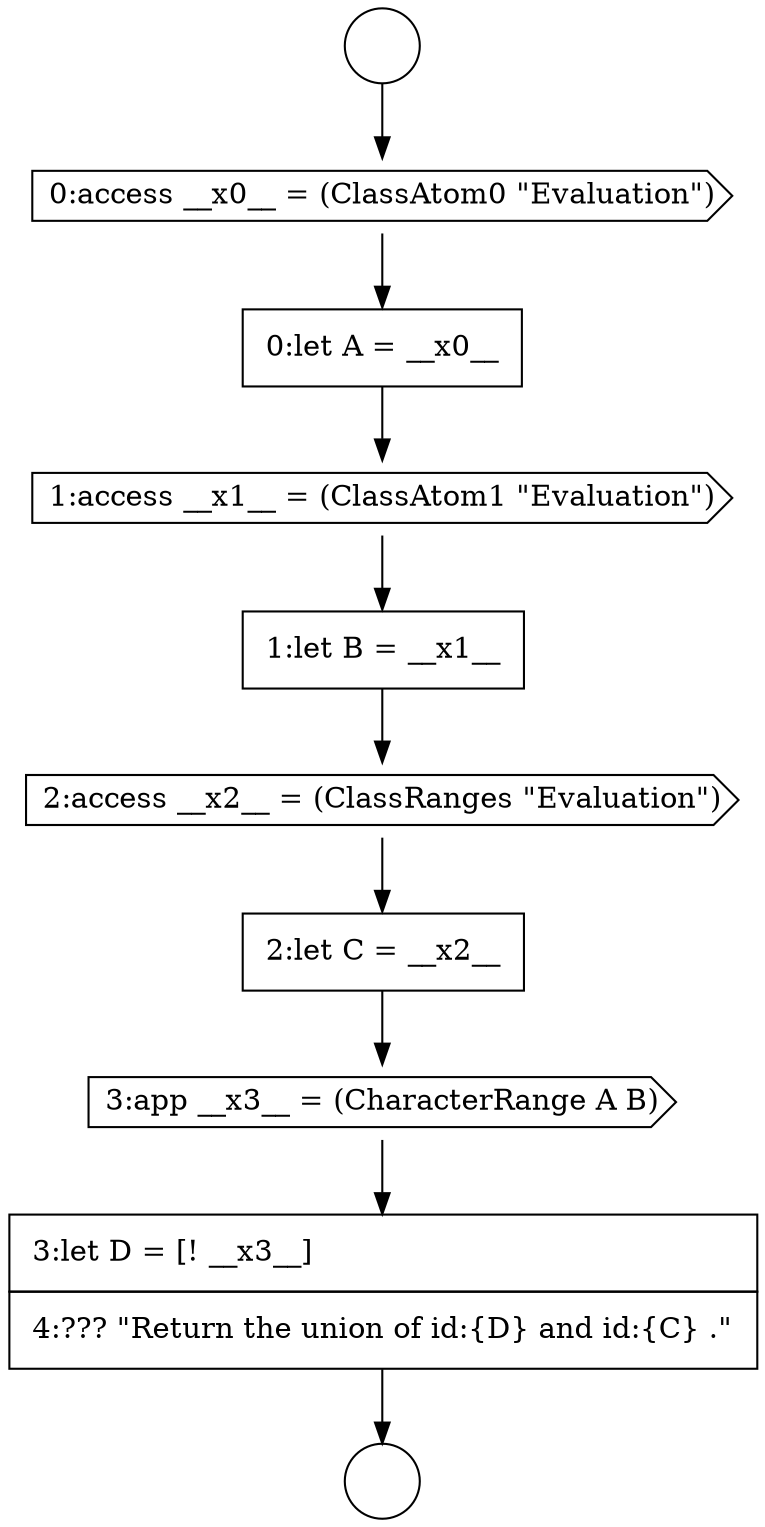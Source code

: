 digraph {
  node14922 [shape=cds, label=<<font color="black">1:access __x1__ = (ClassAtom1 &quot;Evaluation&quot;)</font>> color="black" fillcolor="white" style=filled]
  node14927 [shape=none, margin=0, label=<<font color="black">
    <table border="0" cellborder="1" cellspacing="0" cellpadding="10">
      <tr><td align="left">3:let D = [! __x3__]</td></tr>
      <tr><td align="left">4:??? &quot;Return the union of id:{D} and id:{C} .&quot;</td></tr>
    </table>
  </font>> color="black" fillcolor="white" style=filled]
  node14923 [shape=none, margin=0, label=<<font color="black">
    <table border="0" cellborder="1" cellspacing="0" cellpadding="10">
      <tr><td align="left">1:let B = __x1__</td></tr>
    </table>
  </font>> color="black" fillcolor="white" style=filled]
  node14921 [shape=none, margin=0, label=<<font color="black">
    <table border="0" cellborder="1" cellspacing="0" cellpadding="10">
      <tr><td align="left">0:let A = __x0__</td></tr>
    </table>
  </font>> color="black" fillcolor="white" style=filled]
  node14926 [shape=cds, label=<<font color="black">3:app __x3__ = (CharacterRange A B)</font>> color="black" fillcolor="white" style=filled]
  node14918 [shape=circle label=" " color="black" fillcolor="white" style=filled]
  node14925 [shape=none, margin=0, label=<<font color="black">
    <table border="0" cellborder="1" cellspacing="0" cellpadding="10">
      <tr><td align="left">2:let C = __x2__</td></tr>
    </table>
  </font>> color="black" fillcolor="white" style=filled]
  node14919 [shape=circle label=" " color="black" fillcolor="white" style=filled]
  node14924 [shape=cds, label=<<font color="black">2:access __x2__ = (ClassRanges &quot;Evaluation&quot;)</font>> color="black" fillcolor="white" style=filled]
  node14920 [shape=cds, label=<<font color="black">0:access __x0__ = (ClassAtom0 &quot;Evaluation&quot;)</font>> color="black" fillcolor="white" style=filled]
  node14918 -> node14920 [ color="black"]
  node14924 -> node14925 [ color="black"]
  node14921 -> node14922 [ color="black"]
  node14920 -> node14921 [ color="black"]
  node14927 -> node14919 [ color="black"]
  node14923 -> node14924 [ color="black"]
  node14926 -> node14927 [ color="black"]
  node14925 -> node14926 [ color="black"]
  node14922 -> node14923 [ color="black"]
}
